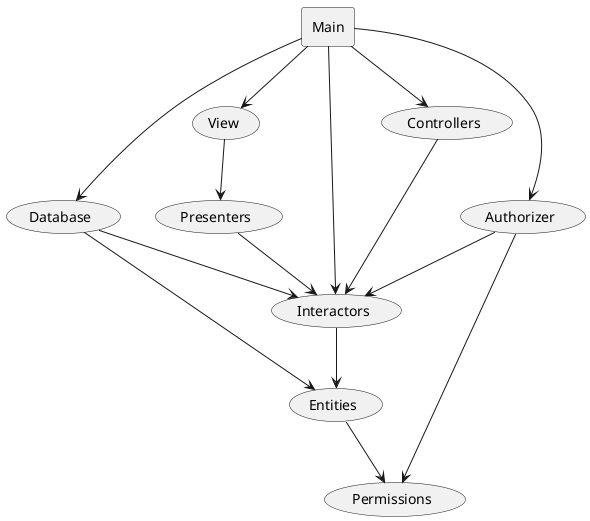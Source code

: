 @startuml
rectangle "Main" as 1
usecase "View" as 2
usecase "Presenters" as 4
usecase "Interactors" as 5
usecase "Entities" as 8
usecase "Permissions" as 9
usecase "Database" as 7
usecase "Controllers" as 3
usecase "Authorizer" as 6

1 --> 2
2 --> 4
4 --> 5
5 --> 8
8 --> 9
1 --> 5
1 --> 7
7 --> 5
7 --> 8
1 --> 3
3 --> 5
1 --> 6
6 --> 5
6 --> 9

@enduml
